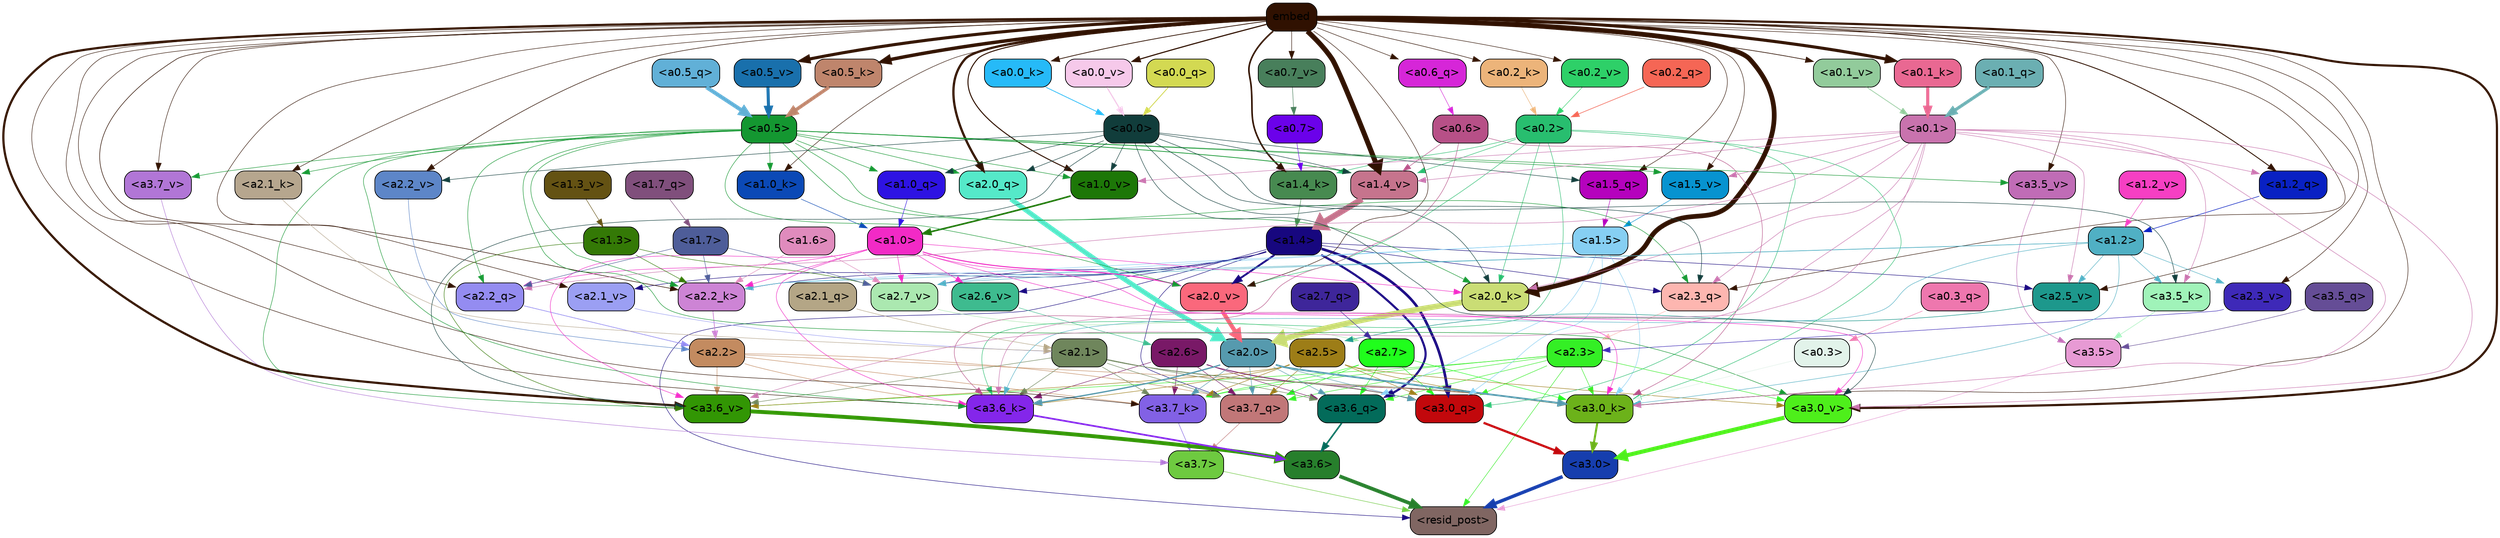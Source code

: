 strict digraph "" {
	graph [bgcolor=transparent,
		layout=dot,
		overlap=false,
		splines=true
	];
	"<a3.7>"	[color=black,
		fillcolor="#6eca40",
		fontname=Helvetica,
		shape=box,
		style="filled, rounded"];
	"<resid_post>"	[color=black,
		fillcolor="#806662",
		fontname=Helvetica,
		shape=box,
		style="filled, rounded"];
	"<a3.7>" -> "<resid_post>"	[color="#6eca40",
		penwidth=0.6];
	"<a3.6>"	[color=black,
		fillcolor="#277f2c",
		fontname=Helvetica,
		shape=box,
		style="filled, rounded"];
	"<a3.6>" -> "<resid_post>"	[color="#277f2c",
		penwidth=4.646730065345764];
	"<a3.5>"	[color=black,
		fillcolor="#e79ad4",
		fontname=Helvetica,
		shape=box,
		style="filled, rounded"];
	"<a3.5>" -> "<resid_post>"	[color="#e79ad4",
		penwidth=0.6];
	"<a3.0>"	[color=black,
		fillcolor="#163eae",
		fontname=Helvetica,
		shape=box,
		style="filled, rounded"];
	"<a3.0>" -> "<resid_post>"	[color="#163eae",
		penwidth=4.323132634162903];
	"<a2.3>"	[color=black,
		fillcolor="#34ef25",
		fontname=Helvetica,
		shape=box,
		style="filled, rounded"];
	"<a2.3>" -> "<resid_post>"	[color="#34ef25",
		penwidth=0.6];
	"<a3.7_q>"	[color=black,
		fillcolor="#c17778",
		fontname=Helvetica,
		shape=box,
		style="filled, rounded"];
	"<a2.3>" -> "<a3.7_q>"	[color="#34ef25",
		penwidth=0.6];
	"<a3.6_q>"	[color=black,
		fillcolor="#036b5a",
		fontname=Helvetica,
		shape=box,
		style="filled, rounded"];
	"<a2.3>" -> "<a3.6_q>"	[color="#34ef25",
		penwidth=0.6];
	"<a3.0_q>"	[color=black,
		fillcolor="#c2080c",
		fontname=Helvetica,
		shape=box,
		style="filled, rounded"];
	"<a2.3>" -> "<a3.0_q>"	[color="#34ef25",
		penwidth=0.6];
	"<a3.7_k>"	[color=black,
		fillcolor="#8261e5",
		fontname=Helvetica,
		shape=box,
		style="filled, rounded"];
	"<a2.3>" -> "<a3.7_k>"	[color="#34ef25",
		penwidth=0.6];
	"<a3.0_k>"	[color=black,
		fillcolor="#6cb21a",
		fontname=Helvetica,
		shape=box,
		style="filled, rounded"];
	"<a2.3>" -> "<a3.0_k>"	[color="#34ef25",
		penwidth=0.6];
	"<a3.6_v>"	[color=black,
		fillcolor="#329604",
		fontname=Helvetica,
		shape=box,
		style="filled, rounded"];
	"<a2.3>" -> "<a3.6_v>"	[color="#34ef25",
		penwidth=0.6];
	"<a3.0_v>"	[color=black,
		fillcolor="#4eef1b",
		fontname=Helvetica,
		shape=box,
		style="filled, rounded"];
	"<a2.3>" -> "<a3.0_v>"	[color="#34ef25",
		penwidth=0.6];
	"<a1.4>"	[color=black,
		fillcolor="#17077f",
		fontname=Helvetica,
		shape=box,
		style="filled, rounded"];
	"<a1.4>" -> "<resid_post>"	[color="#17077f",
		penwidth=0.6];
	"<a1.4>" -> "<a3.7_q>"	[color="#17077f",
		penwidth=0.6];
	"<a1.4>" -> "<a3.6_q>"	[color="#17077f",
		penwidth=2.700703263282776];
	"<a1.4>" -> "<a3.0_q>"	[color="#17077f",
		penwidth=3.34255850315094];
	"<a2.3_q>"	[color=black,
		fillcolor="#fdb6b0",
		fontname=Helvetica,
		shape=box,
		style="filled, rounded"];
	"<a1.4>" -> "<a2.3_q>"	[color="#17077f",
		penwidth=0.6];
	"<a2.2_k>"	[color=black,
		fillcolor="#cd84d5",
		fontname=Helvetica,
		shape=box,
		style="filled, rounded"];
	"<a1.4>" -> "<a2.2_k>"	[color="#17077f",
		penwidth=0.6];
	"<a2.7_v>"	[color=black,
		fillcolor="#abe8b0",
		fontname=Helvetica,
		shape=box,
		style="filled, rounded"];
	"<a1.4>" -> "<a2.7_v>"	[color="#17077f",
		penwidth=0.6];
	"<a2.6_v>"	[color=black,
		fillcolor="#3ebb8f",
		fontname=Helvetica,
		shape=box,
		style="filled, rounded"];
	"<a1.4>" -> "<a2.6_v>"	[color="#17077f",
		penwidth=0.6];
	"<a2.5_v>"	[color=black,
		fillcolor="#1d988c",
		fontname=Helvetica,
		shape=box,
		style="filled, rounded"];
	"<a1.4>" -> "<a2.5_v>"	[color="#17077f",
		penwidth=0.6];
	"<a2.1_v>"	[color=black,
		fillcolor="#9b9ff3",
		fontname=Helvetica,
		shape=box,
		style="filled, rounded"];
	"<a1.4>" -> "<a2.1_v>"	[color="#17077f",
		penwidth=0.6];
	"<a2.0_v>"	[color=black,
		fillcolor="#fa687c",
		fontname=Helvetica,
		shape=box,
		style="filled, rounded"];
	"<a1.4>" -> "<a2.0_v>"	[color="#17077f",
		penwidth=2.387977123260498];
	"<a3.7_q>" -> "<a3.7>"	[color="#c17778",
		penwidth=0.6];
	"<a3.6_q>" -> "<a3.6>"	[color="#036b5a",
		penwidth=2.03758105635643];
	"<a3.5_q>"	[color=black,
		fillcolor="#654d96",
		fontname=Helvetica,
		shape=box,
		style="filled, rounded"];
	"<a3.5_q>" -> "<a3.5>"	[color="#654d96",
		penwidth=0.6];
	"<a3.0_q>" -> "<a3.0>"	[color="#c2080c",
		penwidth=2.8638100624084473];
	"<a3.7_k>" -> "<a3.7>"	[color="#8261e5",
		penwidth=0.6];
	"<a3.6_k>"	[color=black,
		fillcolor="#8426ea",
		fontname=Helvetica,
		shape=box,
		style="filled, rounded"];
	"<a3.6_k>" -> "<a3.6>"	[color="#8426ea",
		penwidth=2.174198240041733];
	"<a3.5_k>"	[color=black,
		fillcolor="#a0f3b9",
		fontname=Helvetica,
		shape=box,
		style="filled, rounded"];
	"<a3.5_k>" -> "<a3.5>"	[color="#a0f3b9",
		penwidth=0.6];
	"<a3.0_k>" -> "<a3.0>"	[color="#6cb21a",
		penwidth=2.6274144649505615];
	"<a3.7_v>"	[color=black,
		fillcolor="#b176d6",
		fontname=Helvetica,
		shape=box,
		style="filled, rounded"];
	"<a3.7_v>" -> "<a3.7>"	[color="#b176d6",
		penwidth=0.6];
	"<a3.6_v>" -> "<a3.6>"	[color="#329604",
		penwidth=5.002329230308533];
	"<a3.5_v>"	[color=black,
		fillcolor="#c06cb6",
		fontname=Helvetica,
		shape=box,
		style="filled, rounded"];
	"<a3.5_v>" -> "<a3.5>"	[color="#c06cb6",
		penwidth=0.6];
	"<a3.0_v>" -> "<a3.0>"	[color="#4eef1b",
		penwidth=5.188832879066467];
	"<a2.7>"	[color=black,
		fillcolor="#20fe1c",
		fontname=Helvetica,
		shape=box,
		style="filled, rounded"];
	"<a2.7>" -> "<a3.7_q>"	[color="#20fe1c",
		penwidth=0.6];
	"<a2.7>" -> "<a3.6_q>"	[color="#20fe1c",
		penwidth=0.6];
	"<a2.7>" -> "<a3.0_q>"	[color="#20fe1c",
		penwidth=0.6];
	"<a2.7>" -> "<a3.7_k>"	[color="#20fe1c",
		penwidth=0.6];
	"<a2.7>" -> "<a3.0_k>"	[color="#20fe1c",
		penwidth=0.6];
	"<a2.6>"	[color=black,
		fillcolor="#791967",
		fontname=Helvetica,
		shape=box,
		style="filled, rounded"];
	"<a2.6>" -> "<a3.7_q>"	[color="#791967",
		penwidth=0.6];
	"<a2.6>" -> "<a3.6_q>"	[color="#791967",
		penwidth=0.6];
	"<a2.6>" -> "<a3.0_q>"	[color="#791967",
		penwidth=0.6];
	"<a2.6>" -> "<a3.7_k>"	[color="#791967",
		penwidth=0.6];
	"<a2.6>" -> "<a3.6_k>"	[color="#791967",
		penwidth=0.6];
	"<a2.6>" -> "<a3.0_k>"	[color="#791967",
		penwidth=0.6];
	"<a2.5>"	[color=black,
		fillcolor="#9d7d17",
		fontname=Helvetica,
		shape=box,
		style="filled, rounded"];
	"<a2.5>" -> "<a3.7_q>"	[color="#9d7d17",
		penwidth=0.6];
	"<a2.5>" -> "<a3.0_q>"	[color="#9d7d17",
		penwidth=0.6];
	"<a2.5>" -> "<a3.7_k>"	[color="#9d7d17",
		penwidth=0.6];
	"<a2.5>" -> "<a3.6_k>"	[color="#9d7d17",
		penwidth=0.6];
	"<a2.5>" -> "<a3.0_k>"	[color="#9d7d17",
		penwidth=0.6];
	"<a2.5>" -> "<a3.6_v>"	[color="#9d7d17",
		penwidth=0.6];
	"<a2.5>" -> "<a3.0_v>"	[color="#9d7d17",
		penwidth=0.6];
	"<a2.2>"	[color=black,
		fillcolor="#c38b60",
		fontname=Helvetica,
		shape=box,
		style="filled, rounded"];
	"<a2.2>" -> "<a3.7_q>"	[color="#c38b60",
		penwidth=0.6];
	"<a2.2>" -> "<a3.7_k>"	[color="#c38b60",
		penwidth=0.6];
	"<a2.2>" -> "<a3.6_k>"	[color="#c38b60",
		penwidth=0.6];
	"<a2.2>" -> "<a3.0_k>"	[color="#c38b60",
		penwidth=0.6];
	"<a2.2>" -> "<a3.6_v>"	[color="#c38b60",
		penwidth=0.6];
	"<a2.1>"	[color=black,
		fillcolor="#6f865c",
		fontname=Helvetica,
		shape=box,
		style="filled, rounded"];
	"<a2.1>" -> "<a3.7_q>"	[color="#6f865c",
		penwidth=0.6];
	"<a2.1>" -> "<a3.6_q>"	[color="#6f865c",
		penwidth=0.6];
	"<a2.1>" -> "<a3.0_q>"	[color="#6f865c",
		penwidth=0.6];
	"<a2.1>" -> "<a3.7_k>"	[color="#6f865c",
		penwidth=0.6];
	"<a2.1>" -> "<a3.6_k>"	[color="#6f865c",
		penwidth=0.6];
	"<a2.1>" -> "<a3.0_k>"	[color="#6f865c",
		penwidth=0.6];
	"<a2.1>" -> "<a3.6_v>"	[color="#6f865c",
		penwidth=0.6];
	"<a2.0>"	[color=black,
		fillcolor="#569aae",
		fontname=Helvetica,
		shape=box,
		style="filled, rounded"];
	"<a2.0>" -> "<a3.7_q>"	[color="#569aae",
		penwidth=0.6];
	"<a2.0>" -> "<a3.6_q>"	[color="#569aae",
		penwidth=0.6];
	"<a2.0>" -> "<a3.0_q>"	[color="#569aae",
		penwidth=0.6];
	"<a2.0>" -> "<a3.7_k>"	[color="#569aae",
		penwidth=0.6];
	"<a2.0>" -> "<a3.6_k>"	[color="#569aae",
		penwidth=1.6454488784074783];
	"<a2.0>" -> "<a3.0_k>"	[color="#569aae",
		penwidth=2.2218968719244003];
	"<a1.5>"	[color=black,
		fillcolor="#86cff3",
		fontname=Helvetica,
		shape=box,
		style="filled, rounded"];
	"<a1.5>" -> "<a3.6_q>"	[color="#86cff3",
		penwidth=0.6];
	"<a1.5>" -> "<a3.0_q>"	[color="#86cff3",
		penwidth=0.6];
	"<a1.5>" -> "<a3.0_k>"	[color="#86cff3",
		penwidth=0.6];
	"<a1.5>" -> "<a2.2_k>"	[color="#86cff3",
		penwidth=0.6];
	"<a1.5>" -> "<a2.7_v>"	[color="#86cff3",
		penwidth=0.6];
	"<a0.2>"	[color=black,
		fillcolor="#28be6f",
		fontname=Helvetica,
		shape=box,
		style="filled, rounded"];
	"<a0.2>" -> "<a3.0_q>"	[color="#28be6f",
		penwidth=0.6];
	"<a0.2>" -> "<a3.6_k>"	[color="#28be6f",
		penwidth=0.6];
	"<a0.2>" -> "<a3.0_k>"	[color="#28be6f",
		penwidth=0.6];
	"<a2.0_k>"	[color=black,
		fillcolor="#cadd75",
		fontname=Helvetica,
		shape=box,
		style="filled, rounded"];
	"<a0.2>" -> "<a2.0_k>"	[color="#28be6f",
		penwidth=0.6];
	"<a0.2>" -> "<a2.0_v>"	[color="#28be6f",
		penwidth=0.6];
	"<a1.4_k>"	[color=black,
		fillcolor="#478a50",
		fontname=Helvetica,
		shape=box,
		style="filled, rounded"];
	"<a0.2>" -> "<a1.4_k>"	[color="#28be6f",
		penwidth=0.6];
	"<a1.4_v>"	[color=black,
		fillcolor="#c6748d",
		fontname=Helvetica,
		shape=box,
		style="filled, rounded"];
	"<a0.2>" -> "<a1.4_v>"	[color="#28be6f",
		penwidth=0.6];
	embed	[color=black,
		fillcolor="#301101",
		fontname=Helvetica,
		shape=box,
		style="filled, rounded"];
	embed -> "<a3.7_k>"	[color="#301101",
		penwidth=0.6];
	embed -> "<a3.6_k>"	[color="#301101",
		penwidth=0.6];
	embed -> "<a3.0_k>"	[color="#301101",
		penwidth=0.6];
	embed -> "<a3.7_v>"	[color="#301101",
		penwidth=0.6];
	embed -> "<a3.6_v>"	[color="#301101",
		penwidth=2.8301228284835815];
	embed -> "<a3.5_v>"	[color="#301101",
		penwidth=0.6];
	embed -> "<a3.0_v>"	[color="#301101",
		penwidth=2.7660785913467407];
	embed -> "<a2.3_q>"	[color="#301101",
		penwidth=0.6];
	"<a2.2_q>"	[color=black,
		fillcolor="#948cf1",
		fontname=Helvetica,
		shape=box,
		style="filled, rounded"];
	embed -> "<a2.2_q>"	[color="#301101",
		penwidth=0.6];
	"<a2.0_q>"	[color=black,
		fillcolor="#55e9c9",
		fontname=Helvetica,
		shape=box,
		style="filled, rounded"];
	embed -> "<a2.0_q>"	[color="#301101",
		penwidth=2.918822765350342];
	embed -> "<a2.2_k>"	[color="#301101",
		penwidth=0.7099294662475586];
	"<a2.1_k>"	[color=black,
		fillcolor="#b6a68e",
		fontname=Helvetica,
		shape=box,
		style="filled, rounded"];
	embed -> "<a2.1_k>"	[color="#301101",
		penwidth=0.6];
	embed -> "<a2.0_k>"	[color="#301101",
		penwidth=6.075345039367676];
	embed -> "<a2.5_v>"	[color="#301101",
		penwidth=0.6];
	"<a2.3_v>"	[color=black,
		fillcolor="#3e29b8",
		fontname=Helvetica,
		shape=box,
		style="filled, rounded"];
	embed -> "<a2.3_v>"	[color="#301101",
		penwidth=0.6];
	"<a2.2_v>"	[color=black,
		fillcolor="#5d86c8",
		fontname=Helvetica,
		shape=box,
		style="filled, rounded"];
	embed -> "<a2.2_v>"	[color="#301101",
		penwidth=0.6909599304199219];
	embed -> "<a2.1_v>"	[color="#301101",
		penwidth=0.6];
	embed -> "<a2.0_v>"	[color="#301101",
		penwidth=0.6];
	"<a1.5_q>"	[color=black,
		fillcolor="#b502bd",
		fontname=Helvetica,
		shape=box,
		style="filled, rounded"];
	embed -> "<a1.5_q>"	[color="#301101",
		penwidth=0.6];
	"<a1.2_q>"	[color=black,
		fillcolor="#0921c3",
		fontname=Helvetica,
		shape=box,
		style="filled, rounded"];
	embed -> "<a1.2_q>"	[color="#301101",
		penwidth=1.1075286865234375];
	embed -> "<a1.4_k>"	[color="#301101",
		penwidth=2.043105125427246];
	"<a1.0_k>"	[color=black,
		fillcolor="#0b49b6",
		fontname=Helvetica,
		shape=box,
		style="filled, rounded"];
	embed -> "<a1.0_k>"	[color="#301101",
		penwidth=0.6];
	"<a1.5_v>"	[color=black,
		fillcolor="#0793d0",
		fontname=Helvetica,
		shape=box,
		style="filled, rounded"];
	embed -> "<a1.5_v>"	[color="#301101",
		penwidth=0.6];
	embed -> "<a1.4_v>"	[color="#301101",
		penwidth=6.46385931968689];
	"<a1.0_v>"	[color=black,
		fillcolor="#1d7708",
		fontname=Helvetica,
		shape=box,
		style="filled, rounded"];
	embed -> "<a1.0_v>"	[color="#301101",
		penwidth=1.273291826248169];
	"<a0.6_q>"	[color=black,
		fillcolor="#d626d8",
		fontname=Helvetica,
		shape=box,
		style="filled, rounded"];
	embed -> "<a0.6_q>"	[color="#301101",
		penwidth=0.6];
	"<a0.5_k>"	[color=black,
		fillcolor="#bf856c",
		fontname=Helvetica,
		shape=box,
		style="filled, rounded"];
	embed -> "<a0.5_k>"	[color="#301101",
		penwidth=4.426396369934082];
	"<a0.2_k>"	[color=black,
		fillcolor="#ecb47a",
		fontname=Helvetica,
		shape=box,
		style="filled, rounded"];
	embed -> "<a0.2_k>"	[color="#301101",
		penwidth=0.6546797752380371];
	"<a0.1_k>"	[color=black,
		fillcolor="#e96892",
		fontname=Helvetica,
		shape=box,
		style="filled, rounded"];
	embed -> "<a0.1_k>"	[color="#301101",
		penwidth=3.930372714996338];
	"<a0.0_k>"	[color=black,
		fillcolor="#26baf8",
		fontname=Helvetica,
		shape=box,
		style="filled, rounded"];
	embed -> "<a0.0_k>"	[color="#301101",
		penwidth=0.9408226013183594];
	"<a0.7_v>"	[color=black,
		fillcolor="#487f5b",
		fontname=Helvetica,
		shape=box,
		style="filled, rounded"];
	embed -> "<a0.7_v>"	[color="#301101",
		penwidth=0.6];
	"<a0.5_v>"	[color=black,
		fillcolor="#1970ac",
		fontname=Helvetica,
		shape=box,
		style="filled, rounded"];
	embed -> "<a0.5_v>"	[color="#301101",
		penwidth=3.920696496963501];
	"<a0.2_v>"	[color=black,
		fillcolor="#2ed068",
		fontname=Helvetica,
		shape=box,
		style="filled, rounded"];
	embed -> "<a0.2_v>"	[color="#301101",
		penwidth=0.6];
	"<a0.1_v>"	[color=black,
		fillcolor="#92cb9b",
		fontname=Helvetica,
		shape=box,
		style="filled, rounded"];
	embed -> "<a0.1_v>"	[color="#301101",
		penwidth=0.8145098686218262];
	"<a0.0_v>"	[color=black,
		fillcolor="#f6c9ea",
		fontname=Helvetica,
		shape=box,
		style="filled, rounded"];
	embed -> "<a0.0_v>"	[color="#301101",
		penwidth=1.426530361175537];
	"<a1.2>"	[color=black,
		fillcolor="#50b0c4",
		fontname=Helvetica,
		shape=box,
		style="filled, rounded"];
	"<a1.2>" -> "<a3.6_k>"	[color="#50b0c4",
		penwidth=0.6];
	"<a1.2>" -> "<a3.5_k>"	[color="#50b0c4",
		penwidth=0.6];
	"<a1.2>" -> "<a3.0_k>"	[color="#50b0c4",
		penwidth=0.6];
	"<a1.2>" -> "<a2.2_k>"	[color="#50b0c4",
		penwidth=0.6];
	"<a1.2>" -> "<a2.7_v>"	[color="#50b0c4",
		penwidth=0.6];
	"<a1.2>" -> "<a2.5_v>"	[color="#50b0c4",
		penwidth=0.6];
	"<a1.2>" -> "<a2.3_v>"	[color="#50b0c4",
		penwidth=0.6];
	"<a1.0>"	[color=black,
		fillcolor="#f22ac6",
		fontname=Helvetica,
		shape=box,
		style="filled, rounded"];
	"<a1.0>" -> "<a3.6_k>"	[color="#f22ac6",
		penwidth=0.6];
	"<a1.0>" -> "<a3.0_k>"	[color="#f22ac6",
		penwidth=0.6];
	"<a1.0>" -> "<a3.6_v>"	[color="#f22ac6",
		penwidth=0.6];
	"<a1.0>" -> "<a3.0_v>"	[color="#f22ac6",
		penwidth=0.6];
	"<a1.0>" -> "<a2.2_q>"	[color="#f22ac6",
		penwidth=0.6];
	"<a1.0>" -> "<a2.2_k>"	[color="#f22ac6",
		penwidth=0.6];
	"<a1.0>" -> "<a2.0_k>"	[color="#f22ac6",
		penwidth=0.6];
	"<a1.0>" -> "<a2.7_v>"	[color="#f22ac6",
		penwidth=0.6];
	"<a1.0>" -> "<a2.6_v>"	[color="#f22ac6",
		penwidth=0.6];
	"<a1.0>" -> "<a2.0_v>"	[color="#f22ac6",
		penwidth=1.2435333728790283];
	"<a0.6>"	[color=black,
		fillcolor="#b75087",
		fontname=Helvetica,
		shape=box,
		style="filled, rounded"];
	"<a0.6>" -> "<a3.6_k>"	[color="#b75087",
		penwidth=0.6];
	"<a0.6>" -> "<a3.0_k>"	[color="#b75087",
		penwidth=0.6];
	"<a0.6>" -> "<a1.4_v>"	[color="#b75087",
		penwidth=0.6];
	"<a0.5>"	[color=black,
		fillcolor="#149731",
		fontname=Helvetica,
		shape=box,
		style="filled, rounded"];
	"<a0.5>" -> "<a3.6_k>"	[color="#149731",
		penwidth=0.6];
	"<a0.5>" -> "<a3.7_v>"	[color="#149731",
		penwidth=0.6];
	"<a0.5>" -> "<a3.6_v>"	[color="#149731",
		penwidth=0.6];
	"<a0.5>" -> "<a3.5_v>"	[color="#149731",
		penwidth=0.6];
	"<a0.5>" -> "<a3.0_v>"	[color="#149731",
		penwidth=0.6124261617660522];
	"<a0.5>" -> "<a2.3_q>"	[color="#149731",
		penwidth=0.6];
	"<a0.5>" -> "<a2.2_q>"	[color="#149731",
		penwidth=0.6];
	"<a0.5>" -> "<a2.0_q>"	[color="#149731",
		penwidth=0.6];
	"<a0.5>" -> "<a2.2_k>"	[color="#149731",
		penwidth=0.6];
	"<a0.5>" -> "<a2.1_k>"	[color="#149731",
		penwidth=0.6];
	"<a0.5>" -> "<a2.0_k>"	[color="#149731",
		penwidth=0.6112704277038574];
	"<a0.5>" -> "<a2.0_v>"	[color="#149731",
		penwidth=0.6];
	"<a1.0_q>"	[color=black,
		fillcolor="#2e13e3",
		fontname=Helvetica,
		shape=box,
		style="filled, rounded"];
	"<a0.5>" -> "<a1.0_q>"	[color="#149731",
		penwidth=0.6];
	"<a0.5>" -> "<a1.0_k>"	[color="#149731",
		penwidth=0.6];
	"<a0.5>" -> "<a1.5_v>"	[color="#149731",
		penwidth=0.6];
	"<a0.5>" -> "<a1.4_v>"	[color="#149731",
		penwidth=0.9145197868347168];
	"<a0.5>" -> "<a1.0_v>"	[color="#149731",
		penwidth=0.6];
	"<a0.1>"	[color=black,
		fillcolor="#c973ae",
		fontname=Helvetica,
		shape=box,
		style="filled, rounded"];
	"<a0.1>" -> "<a3.6_k>"	[color="#c973ae",
		penwidth=0.6];
	"<a0.1>" -> "<a3.5_k>"	[color="#c973ae",
		penwidth=0.6];
	"<a0.1>" -> "<a3.0_k>"	[color="#c973ae",
		penwidth=0.6];
	"<a0.1>" -> "<a3.6_v>"	[color="#c973ae",
		penwidth=0.6];
	"<a0.1>" -> "<a3.0_v>"	[color="#c973ae",
		penwidth=0.6];
	"<a0.1>" -> "<a2.3_q>"	[color="#c973ae",
		penwidth=0.6];
	"<a0.1>" -> "<a2.2_q>"	[color="#c973ae",
		penwidth=0.6];
	"<a0.1>" -> "<a2.0_k>"	[color="#c973ae",
		penwidth=0.6];
	"<a0.1>" -> "<a2.5_v>"	[color="#c973ae",
		penwidth=0.6];
	"<a0.1>" -> "<a1.2_q>"	[color="#c973ae",
		penwidth=0.6];
	"<a0.1>" -> "<a1.5_v>"	[color="#c973ae",
		penwidth=0.6];
	"<a0.1>" -> "<a1.4_v>"	[color="#c973ae",
		penwidth=0.6];
	"<a0.1>" -> "<a1.0_v>"	[color="#c973ae",
		penwidth=0.6];
	"<a0.0>"	[color=black,
		fillcolor="#113d3b",
		fontname=Helvetica,
		shape=box,
		style="filled, rounded"];
	"<a0.0>" -> "<a3.5_k>"	[color="#113d3b",
		penwidth=0.6];
	"<a0.0>" -> "<a3.6_v>"	[color="#113d3b",
		penwidth=0.6];
	"<a0.0>" -> "<a3.0_v>"	[color="#113d3b",
		penwidth=0.6];
	"<a0.0>" -> "<a2.3_q>"	[color="#113d3b",
		penwidth=0.6];
	"<a0.0>" -> "<a2.0_q>"	[color="#113d3b",
		penwidth=0.6];
	"<a0.0>" -> "<a2.0_k>"	[color="#113d3b",
		penwidth=0.6];
	"<a0.0>" -> "<a2.2_v>"	[color="#113d3b",
		penwidth=0.6];
	"<a0.0>" -> "<a1.5_q>"	[color="#113d3b",
		penwidth=0.6];
	"<a0.0>" -> "<a1.0_q>"	[color="#113d3b",
		penwidth=0.6];
	"<a0.0>" -> "<a1.4_v>"	[color="#113d3b",
		penwidth=0.6];
	"<a0.0>" -> "<a1.0_v>"	[color="#113d3b",
		penwidth=0.6];
	"<a0.3>"	[color=black,
		fillcolor="#e2f3ea",
		fontname=Helvetica,
		shape=box,
		style="filled, rounded"];
	"<a0.3>" -> "<a3.0_k>"	[color="#e2f3ea",
		penwidth=0.6];
	"<a1.3>"	[color=black,
		fillcolor="#347906",
		fontname=Helvetica,
		shape=box,
		style="filled, rounded"];
	"<a1.3>" -> "<a3.6_v>"	[color="#347906",
		penwidth=0.6];
	"<a1.3>" -> "<a2.2_k>"	[color="#347906",
		penwidth=0.6];
	"<a1.3>" -> "<a2.7_v>"	[color="#347906",
		penwidth=0.6];
	"<a2.7_q>"	[color=black,
		fillcolor="#3e269a",
		fontname=Helvetica,
		shape=box,
		style="filled, rounded"];
	"<a2.7_q>" -> "<a2.7>"	[color="#3e269a",
		penwidth=0.6];
	"<a2.3_q>" -> "<a2.3>"	[color="#fdb6b0",
		penwidth=0.6];
	"<a2.2_q>" -> "<a2.2>"	[color="#948cf1",
		penwidth=0.8114519119262695];
	"<a2.1_q>"	[color=black,
		fillcolor="#b4a686",
		fontname=Helvetica,
		shape=box,
		style="filled, rounded"];
	"<a2.1_q>" -> "<a2.1>"	[color="#b4a686",
		penwidth=0.6];
	"<a2.0_q>" -> "<a2.0>"	[color="#55e9c9",
		penwidth=6.2323237657547];
	"<a2.2_k>" -> "<a2.2>"	[color="#cd84d5",
		penwidth=0.9331893920898438];
	"<a2.1_k>" -> "<a2.1>"	[color="#b6a68e",
		penwidth=0.6];
	"<a2.0_k>" -> "<a2.0>"	[color="#cadd75",
		penwidth=7.158664226531982];
	"<a2.7_v>" -> "<a2.7>"	[color="#abe8b0",
		penwidth=0.6];
	"<a2.6_v>" -> "<a2.6>"	[color="#3ebb8f",
		penwidth=0.6];
	"<a2.5_v>" -> "<a2.5>"	[color="#1d988c",
		penwidth=0.6657319068908691];
	"<a2.3_v>" -> "<a2.3>"	[color="#3e29b8",
		penwidth=0.6];
	"<a2.2_v>" -> "<a2.2>"	[color="#5d86c8",
		penwidth=0.6];
	"<a2.1_v>" -> "<a2.1>"	[color="#9b9ff3",
		penwidth=0.6];
	"<a2.0_v>" -> "<a2.0>"	[color="#fa687c",
		penwidth=5.380099236965179];
	"<a1.7>"	[color=black,
		fillcolor="#4e5d99",
		fontname=Helvetica,
		shape=box,
		style="filled, rounded"];
	"<a1.7>" -> "<a2.2_q>"	[color="#4e5d99",
		penwidth=0.6];
	"<a1.7>" -> "<a2.2_k>"	[color="#4e5d99",
		penwidth=0.6];
	"<a1.7>" -> "<a2.7_v>"	[color="#4e5d99",
		penwidth=0.6];
	"<a1.6>"	[color=black,
		fillcolor="#e08bbd",
		fontname=Helvetica,
		shape=box,
		style="filled, rounded"];
	"<a1.6>" -> "<a2.2_k>"	[color="#e08bbd",
		penwidth=0.6];
	"<a1.6>" -> "<a2.7_v>"	[color="#e08bbd",
		penwidth=0.6];
	"<a1.7_q>"	[color=black,
		fillcolor="#804f7c",
		fontname=Helvetica,
		shape=box,
		style="filled, rounded"];
	"<a1.7_q>" -> "<a1.7>"	[color="#804f7c",
		penwidth=0.6];
	"<a1.5_q>" -> "<a1.5>"	[color="#b502bd",
		penwidth=0.6];
	"<a1.2_q>" -> "<a1.2>"	[color="#0921c3",
		penwidth=0.6965713500976562];
	"<a1.0_q>" -> "<a1.0>"	[color="#2e13e3",
		penwidth=0.6];
	"<a1.4_k>" -> "<a1.4>"	[color="#478a50",
		penwidth=0.6];
	"<a1.0_k>" -> "<a1.0>"	[color="#0b49b6",
		penwidth=0.6];
	"<a1.5_v>" -> "<a1.5>"	[color="#0793d0",
		penwidth=0.6];
	"<a1.4_v>" -> "<a1.4>"	[color="#c6748d",
		penwidth=7.649995803833008];
	"<a1.3_v>"	[color=black,
		fillcolor="#645213",
		fontname=Helvetica,
		shape=box,
		style="filled, rounded"];
	"<a1.3_v>" -> "<a1.3>"	[color="#645213",
		penwidth=0.6];
	"<a1.2_v>"	[color=black,
		fillcolor="#f63fc3",
		fontname=Helvetica,
		shape=box,
		style="filled, rounded"];
	"<a1.2_v>" -> "<a1.2>"	[color="#f63fc3",
		penwidth=0.6];
	"<a1.0_v>" -> "<a1.0>"	[color="#1d7708",
		penwidth=2.050852060317993];
	"<a0.7>"	[color=black,
		fillcolor="#6b01ea",
		fontname=Helvetica,
		shape=box,
		style="filled, rounded"];
	"<a0.7>" -> "<a1.4_k>"	[color="#6b01ea",
		penwidth=0.6];
	"<a0.6_q>" -> "<a0.6>"	[color="#d626d8",
		penwidth=0.6];
	"<a0.5_q>"	[color=black,
		fillcolor="#61b0d7",
		fontname=Helvetica,
		shape=box,
		style="filled, rounded"];
	"<a0.5_q>" -> "<a0.5>"	[color="#61b0d7",
		penwidth=4.9415271282196045];
	"<a0.3_q>"	[color=black,
		fillcolor="#ee77ae",
		fontname=Helvetica,
		shape=box,
		style="filled, rounded"];
	"<a0.3_q>" -> "<a0.3>"	[color="#ee77ae",
		penwidth=0.6];
	"<a0.2_q>"	[color=black,
		fillcolor="#f56655",
		fontname=Helvetica,
		shape=box,
		style="filled, rounded"];
	"<a0.2_q>" -> "<a0.2>"	[color="#f56655",
		penwidth=0.7393593788146973];
	"<a0.1_q>"	[color=black,
		fillcolor="#6bafb2",
		fontname=Helvetica,
		shape=box,
		style="filled, rounded"];
	"<a0.1_q>" -> "<a0.1>"	[color="#6bafb2",
		penwidth=4.0437469482421875];
	"<a0.0_q>"	[color=black,
		fillcolor="#d3d952",
		fontname=Helvetica,
		shape=box,
		style="filled, rounded"];
	"<a0.0_q>" -> "<a0.0>"	[color="#d3d952",
		penwidth=1.0526800155639648];
	"<a0.5_k>" -> "<a0.5>"	[color="#bf856c",
		penwidth=4.382697105407715];
	"<a0.2_k>" -> "<a0.2>"	[color="#ecb47a",
		penwidth=0.6394491195678711];
	"<a0.1_k>" -> "<a0.1>"	[color="#e96892",
		penwidth=3.9428932666778564];
	"<a0.0_k>" -> "<a0.0>"	[color="#26baf8",
		penwidth=0.9280776977539062];
	"<a0.7_v>" -> "<a0.7>"	[color="#487f5b",
		penwidth=0.6];
	"<a0.5_v>" -> "<a0.5>"	[color="#1970ac",
		penwidth=3.8846328258514404];
	"<a0.2_v>" -> "<a0.2>"	[color="#2ed068",
		penwidth=0.6];
	"<a0.1_v>" -> "<a0.1>"	[color="#92cb9b",
		penwidth=0.8284716606140137];
	"<a0.0_v>" -> "<a0.0>"	[color="#f6c9ea",
		penwidth=1.44976806640625];
}
